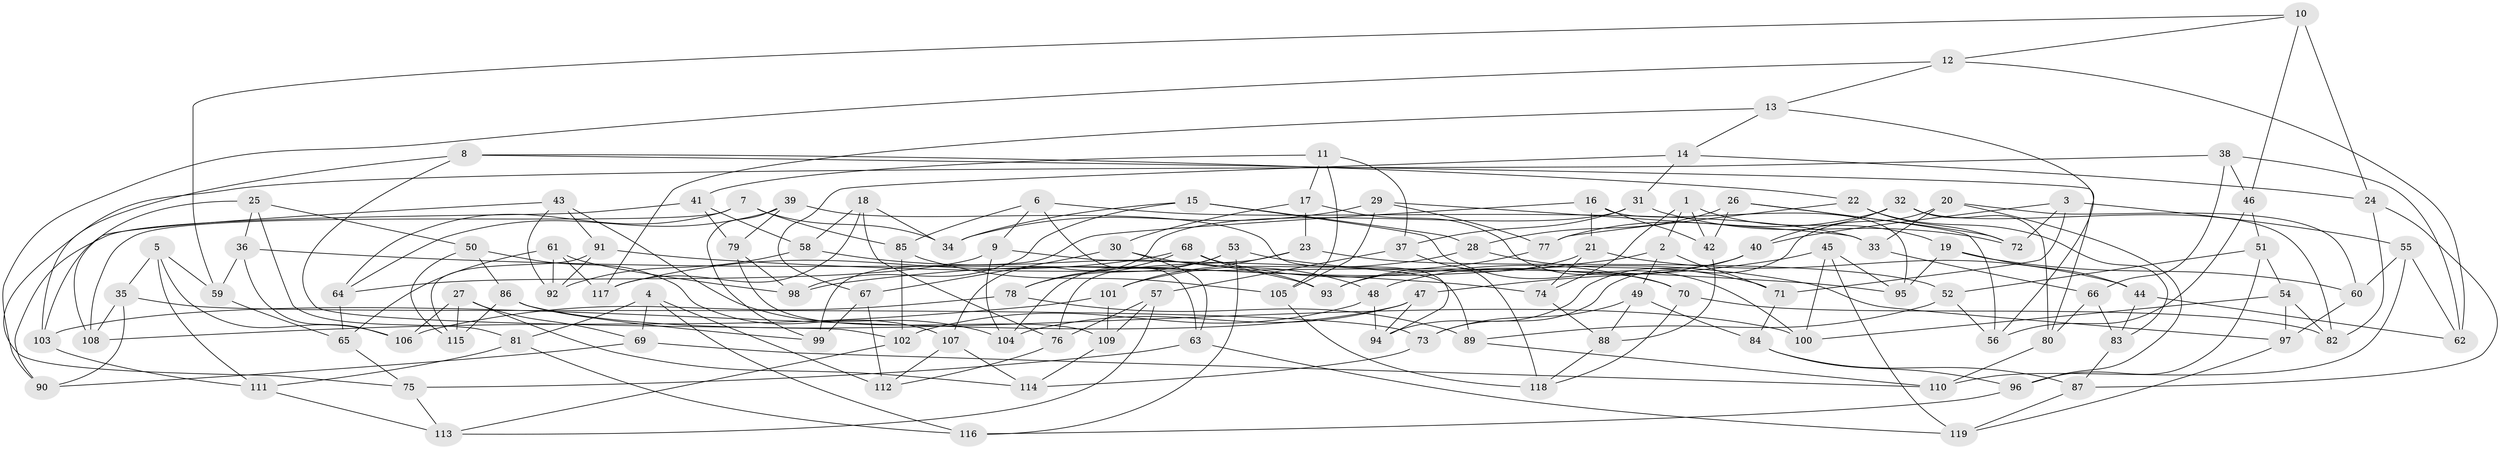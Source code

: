 // coarse degree distribution, {5: 0.06779661016949153, 4: 0.5254237288135594, 7: 0.1016949152542373, 10: 0.01694915254237288, 9: 0.03389830508474576, 8: 0.1016949152542373, 3: 0.1016949152542373, 6: 0.05084745762711865}
// Generated by graph-tools (version 1.1) at 2025/02/03/05/25 17:02:45]
// undirected, 119 vertices, 238 edges
graph export_dot {
graph [start="1"]
  node [color=gray90,style=filled];
  1;
  2;
  3;
  4;
  5;
  6;
  7;
  8;
  9;
  10;
  11;
  12;
  13;
  14;
  15;
  16;
  17;
  18;
  19;
  20;
  21;
  22;
  23;
  24;
  25;
  26;
  27;
  28;
  29;
  30;
  31;
  32;
  33;
  34;
  35;
  36;
  37;
  38;
  39;
  40;
  41;
  42;
  43;
  44;
  45;
  46;
  47;
  48;
  49;
  50;
  51;
  52;
  53;
  54;
  55;
  56;
  57;
  58;
  59;
  60;
  61;
  62;
  63;
  64;
  65;
  66;
  67;
  68;
  69;
  70;
  71;
  72;
  73;
  74;
  75;
  76;
  77;
  78;
  79;
  80;
  81;
  82;
  83;
  84;
  85;
  86;
  87;
  88;
  89;
  90;
  91;
  92;
  93;
  94;
  95;
  96;
  97;
  98;
  99;
  100;
  101;
  102;
  103;
  104;
  105;
  106;
  107;
  108;
  109;
  110;
  111;
  112;
  113;
  114;
  115;
  116;
  117;
  118;
  119;
  1 -- 74;
  1 -- 19;
  1 -- 2;
  1 -- 42;
  2 -- 49;
  2 -- 98;
  2 -- 71;
  3 -- 72;
  3 -- 55;
  3 -- 71;
  3 -- 40;
  4 -- 116;
  4 -- 69;
  4 -- 112;
  4 -- 81;
  5 -- 106;
  5 -- 35;
  5 -- 111;
  5 -- 59;
  6 -- 63;
  6 -- 85;
  6 -- 9;
  6 -- 33;
  7 -- 34;
  7 -- 64;
  7 -- 85;
  7 -- 108;
  8 -- 22;
  8 -- 80;
  8 -- 102;
  8 -- 103;
  9 -- 64;
  9 -- 89;
  9 -- 104;
  10 -- 12;
  10 -- 46;
  10 -- 24;
  10 -- 59;
  11 -- 41;
  11 -- 37;
  11 -- 105;
  11 -- 17;
  12 -- 62;
  12 -- 90;
  12 -- 13;
  13 -- 56;
  13 -- 117;
  13 -- 14;
  14 -- 67;
  14 -- 31;
  14 -- 24;
  15 -- 34;
  15 -- 28;
  15 -- 98;
  15 -- 100;
  16 -- 95;
  16 -- 21;
  16 -- 99;
  16 -- 42;
  17 -- 30;
  17 -- 70;
  17 -- 23;
  18 -- 34;
  18 -- 117;
  18 -- 58;
  18 -- 76;
  19 -- 44;
  19 -- 60;
  19 -- 95;
  20 -- 33;
  20 -- 96;
  20 -- 60;
  20 -- 73;
  21 -- 93;
  21 -- 74;
  21 -- 44;
  22 -- 77;
  22 -- 83;
  22 -- 72;
  23 -- 52;
  23 -- 76;
  23 -- 101;
  24 -- 82;
  24 -- 87;
  25 -- 36;
  25 -- 81;
  25 -- 108;
  25 -- 50;
  26 -- 72;
  26 -- 42;
  26 -- 28;
  26 -- 56;
  27 -- 114;
  27 -- 115;
  27 -- 69;
  27 -- 106;
  28 -- 71;
  28 -- 101;
  29 -- 105;
  29 -- 77;
  29 -- 34;
  29 -- 33;
  30 -- 48;
  30 -- 67;
  30 -- 63;
  31 -- 37;
  31 -- 107;
  31 -- 72;
  32 -- 82;
  32 -- 80;
  32 -- 40;
  32 -- 77;
  33 -- 66;
  35 -- 90;
  35 -- 108;
  35 -- 73;
  36 -- 59;
  36 -- 106;
  36 -- 74;
  37 -- 57;
  37 -- 118;
  38 -- 46;
  38 -- 66;
  38 -- 62;
  38 -- 75;
  39 -- 64;
  39 -- 79;
  39 -- 94;
  39 -- 99;
  40 -- 94;
  40 -- 48;
  41 -- 79;
  41 -- 58;
  41 -- 90;
  42 -- 88;
  43 -- 103;
  43 -- 92;
  43 -- 91;
  43 -- 104;
  44 -- 83;
  44 -- 62;
  45 -- 100;
  45 -- 119;
  45 -- 95;
  45 -- 47;
  46 -- 56;
  46 -- 51;
  47 -- 94;
  47 -- 103;
  47 -- 104;
  48 -- 102;
  48 -- 94;
  49 -- 88;
  49 -- 84;
  49 -- 73;
  50 -- 86;
  50 -- 107;
  50 -- 115;
  51 -- 54;
  51 -- 96;
  51 -- 52;
  52 -- 56;
  52 -- 89;
  53 -- 97;
  53 -- 104;
  53 -- 78;
  53 -- 116;
  54 -- 100;
  54 -- 97;
  54 -- 82;
  55 -- 60;
  55 -- 62;
  55 -- 110;
  57 -- 76;
  57 -- 113;
  57 -- 109;
  58 -- 92;
  58 -- 93;
  59 -- 65;
  60 -- 97;
  61 -- 92;
  61 -- 117;
  61 -- 65;
  61 -- 98;
  63 -- 119;
  63 -- 75;
  64 -- 65;
  65 -- 75;
  66 -- 80;
  66 -- 83;
  67 -- 99;
  67 -- 112;
  68 -- 78;
  68 -- 70;
  68 -- 93;
  68 -- 117;
  69 -- 90;
  69 -- 110;
  70 -- 82;
  70 -- 118;
  71 -- 84;
  73 -- 114;
  74 -- 88;
  75 -- 113;
  76 -- 112;
  77 -- 93;
  78 -- 89;
  78 -- 106;
  79 -- 109;
  79 -- 98;
  80 -- 110;
  81 -- 116;
  81 -- 111;
  83 -- 87;
  84 -- 96;
  84 -- 87;
  85 -- 102;
  85 -- 105;
  86 -- 100;
  86 -- 99;
  86 -- 115;
  87 -- 119;
  88 -- 118;
  89 -- 110;
  91 -- 95;
  91 -- 92;
  91 -- 115;
  96 -- 116;
  97 -- 119;
  101 -- 108;
  101 -- 109;
  102 -- 113;
  103 -- 111;
  105 -- 118;
  107 -- 112;
  107 -- 114;
  109 -- 114;
  111 -- 113;
}
